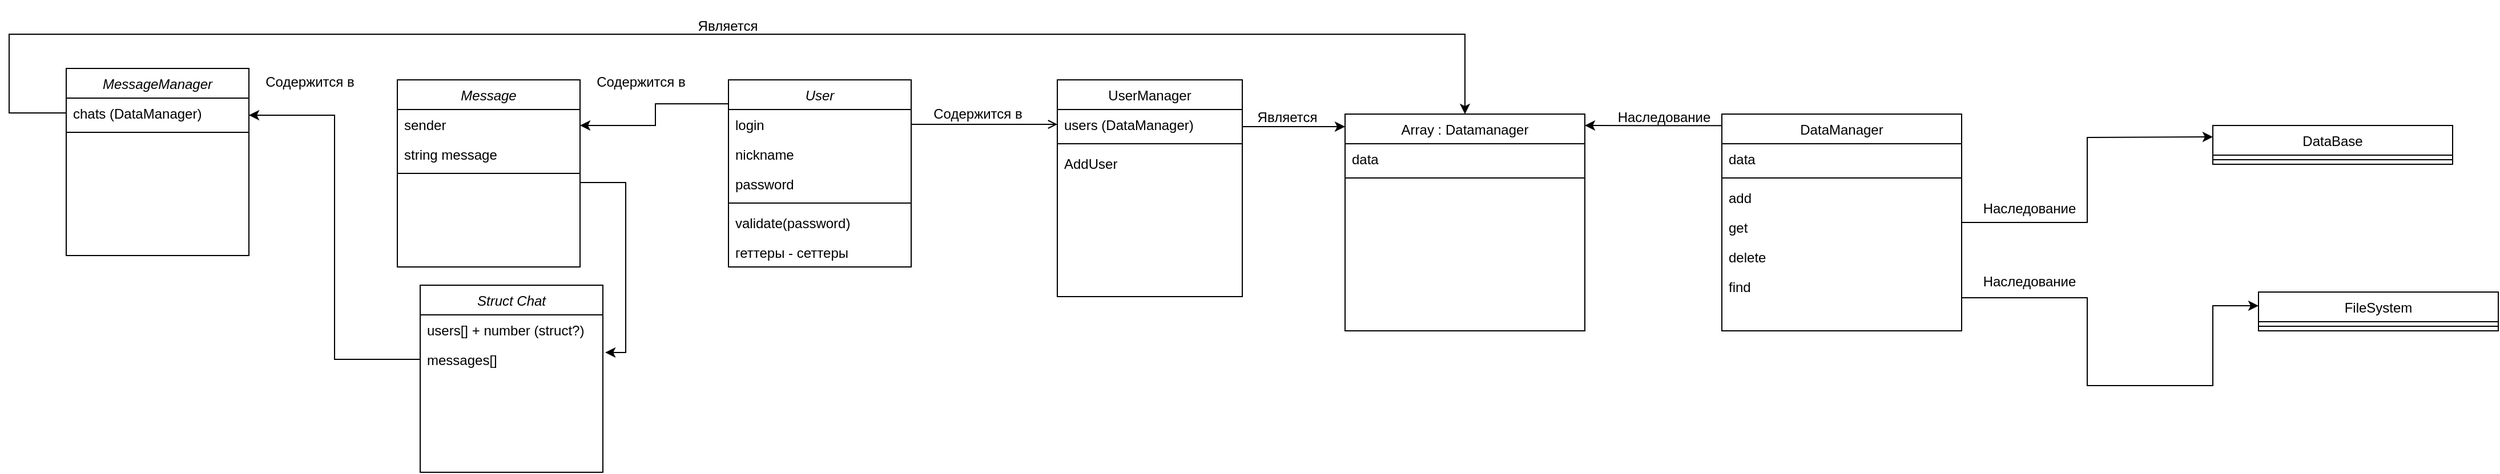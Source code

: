 <mxfile version="26.2.2">
  <diagram id="C5RBs43oDa-KdzZeNtuy" name="Page-1">
    <mxGraphModel dx="2255" dy="787" grid="1" gridSize="10" guides="1" tooltips="1" connect="1" arrows="1" fold="1" page="1" pageScale="1" pageWidth="827" pageHeight="1169" math="0" shadow="0">
      <root>
        <mxCell id="WIyWlLk6GJQsqaUBKTNV-0" />
        <mxCell id="WIyWlLk6GJQsqaUBKTNV-1" parent="WIyWlLk6GJQsqaUBKTNV-0" />
        <mxCell id="zkfFHV4jXpPFQw0GAbJ--0" value="User" style="swimlane;fontStyle=2;align=center;verticalAlign=top;childLayout=stackLayout;horizontal=1;startSize=26;horizontalStack=0;resizeParent=1;resizeLast=0;collapsible=1;marginBottom=0;rounded=0;shadow=0;strokeWidth=1;" parent="WIyWlLk6GJQsqaUBKTNV-1" vertex="1">
          <mxGeometry x="220" y="120" width="160" height="164" as="geometry">
            <mxRectangle x="220" y="120" width="160" height="26" as="alternateBounds" />
          </mxGeometry>
        </mxCell>
        <mxCell id="zkfFHV4jXpPFQw0GAbJ--1" value="login" style="text;align=left;verticalAlign=top;spacingLeft=4;spacingRight=4;overflow=hidden;rotatable=0;points=[[0,0.5],[1,0.5]];portConstraint=eastwest;" parent="zkfFHV4jXpPFQw0GAbJ--0" vertex="1">
          <mxGeometry y="26" width="160" height="26" as="geometry" />
        </mxCell>
        <mxCell id="zkfFHV4jXpPFQw0GAbJ--2" value="nickname" style="text;align=left;verticalAlign=top;spacingLeft=4;spacingRight=4;overflow=hidden;rotatable=0;points=[[0,0.5],[1,0.5]];portConstraint=eastwest;rounded=0;shadow=0;html=0;" parent="zkfFHV4jXpPFQw0GAbJ--0" vertex="1">
          <mxGeometry y="52" width="160" height="26" as="geometry" />
        </mxCell>
        <mxCell id="zkfFHV4jXpPFQw0GAbJ--3" value="password" style="text;align=left;verticalAlign=top;spacingLeft=4;spacingRight=4;overflow=hidden;rotatable=0;points=[[0,0.5],[1,0.5]];portConstraint=eastwest;rounded=0;shadow=0;html=0;" parent="zkfFHV4jXpPFQw0GAbJ--0" vertex="1">
          <mxGeometry y="78" width="160" height="26" as="geometry" />
        </mxCell>
        <mxCell id="zkfFHV4jXpPFQw0GAbJ--4" value="" style="line;html=1;strokeWidth=1;align=left;verticalAlign=middle;spacingTop=-1;spacingLeft=3;spacingRight=3;rotatable=0;labelPosition=right;points=[];portConstraint=eastwest;" parent="zkfFHV4jXpPFQw0GAbJ--0" vertex="1">
          <mxGeometry y="104" width="160" height="8" as="geometry" />
        </mxCell>
        <mxCell id="zkfFHV4jXpPFQw0GAbJ--5" value="validate(password)" style="text;align=left;verticalAlign=top;spacingLeft=4;spacingRight=4;overflow=hidden;rotatable=0;points=[[0,0.5],[1,0.5]];portConstraint=eastwest;" parent="zkfFHV4jXpPFQw0GAbJ--0" vertex="1">
          <mxGeometry y="112" width="160" height="26" as="geometry" />
        </mxCell>
        <mxCell id="7TftrQmajb-ajGZfy2fV-3" value="геттеры - сеттеры" style="text;align=left;verticalAlign=top;spacingLeft=4;spacingRight=4;overflow=hidden;rotatable=0;points=[[0,0.5],[1,0.5]];portConstraint=eastwest;" parent="zkfFHV4jXpPFQw0GAbJ--0" vertex="1">
          <mxGeometry y="138" width="160" height="26" as="geometry" />
        </mxCell>
        <mxCell id="zkfFHV4jXpPFQw0GAbJ--17" value="UserManager" style="swimlane;fontStyle=0;align=center;verticalAlign=top;childLayout=stackLayout;horizontal=1;startSize=26;horizontalStack=0;resizeParent=1;resizeLast=0;collapsible=1;marginBottom=0;rounded=0;shadow=0;strokeWidth=1;" parent="WIyWlLk6GJQsqaUBKTNV-1" vertex="1">
          <mxGeometry x="508" y="120" width="162" height="190" as="geometry">
            <mxRectangle x="508" y="120" width="160" height="26" as="alternateBounds" />
          </mxGeometry>
        </mxCell>
        <mxCell id="zkfFHV4jXpPFQw0GAbJ--19" value="users (DataManager)" style="text;align=left;verticalAlign=top;spacingLeft=4;spacingRight=4;overflow=hidden;rotatable=0;points=[[0,0.5],[1,0.5]];portConstraint=eastwest;rounded=0;shadow=0;html=0;" parent="zkfFHV4jXpPFQw0GAbJ--17" vertex="1">
          <mxGeometry y="26" width="162" height="26" as="geometry" />
        </mxCell>
        <mxCell id="zkfFHV4jXpPFQw0GAbJ--23" value="" style="line;html=1;strokeWidth=1;align=left;verticalAlign=middle;spacingTop=-1;spacingLeft=3;spacingRight=3;rotatable=0;labelPosition=right;points=[];portConstraint=eastwest;" parent="zkfFHV4jXpPFQw0GAbJ--17" vertex="1">
          <mxGeometry y="52" width="162" height="8" as="geometry" />
        </mxCell>
        <mxCell id="7TftrQmajb-ajGZfy2fV-8" value="AddUser" style="text;align=left;verticalAlign=top;spacingLeft=4;spacingRight=4;overflow=hidden;rotatable=0;points=[[0,0.5],[1,0.5]];portConstraint=eastwest;rounded=0;shadow=0;html=0;" parent="zkfFHV4jXpPFQw0GAbJ--17" vertex="1">
          <mxGeometry y="60" width="162" height="26" as="geometry" />
        </mxCell>
        <mxCell id="zkfFHV4jXpPFQw0GAbJ--26" value="" style="endArrow=open;shadow=0;strokeWidth=1;rounded=0;curved=0;endFill=1;edgeStyle=elbowEdgeStyle;elbow=vertical;entryX=0;entryY=0.5;entryDx=0;entryDy=0;" parent="WIyWlLk6GJQsqaUBKTNV-1" source="zkfFHV4jXpPFQw0GAbJ--0" target="zkfFHV4jXpPFQw0GAbJ--19" edge="1">
          <mxGeometry x="0.5" y="41" relative="1" as="geometry">
            <mxPoint x="380" y="192" as="sourcePoint" />
            <mxPoint x="540" y="192" as="targetPoint" />
            <mxPoint x="-40" y="32" as="offset" />
          </mxGeometry>
        </mxCell>
        <mxCell id="zkfFHV4jXpPFQw0GAbJ--27" value="" style="resizable=0;align=left;verticalAlign=bottom;labelBackgroundColor=none;fontSize=12;" parent="zkfFHV4jXpPFQw0GAbJ--26" connectable="0" vertex="1">
          <mxGeometry x="-1" relative="1" as="geometry">
            <mxPoint y="4" as="offset" />
          </mxGeometry>
        </mxCell>
        <mxCell id="zkfFHV4jXpPFQw0GAbJ--29" value="Содержится в" style="text;html=1;resizable=0;points=[];;align=center;verticalAlign=middle;labelBackgroundColor=none;rounded=0;shadow=0;strokeWidth=1;fontSize=12;" parent="zkfFHV4jXpPFQw0GAbJ--26" vertex="1" connectable="0">
          <mxGeometry x="0.5" y="49" relative="1" as="geometry">
            <mxPoint x="-38" y="40" as="offset" />
          </mxGeometry>
        </mxCell>
        <mxCell id="7TftrQmajb-ajGZfy2fV-10" value="Содержится в" style="text;html=1;resizable=0;points=[];;align=center;verticalAlign=middle;labelBackgroundColor=none;rounded=0;shadow=0;strokeWidth=1;fontSize=12;" parent="WIyWlLk6GJQsqaUBKTNV-1" vertex="1" connectable="0">
          <mxGeometry x="140" y="120" as="geometry">
            <mxPoint x="3" y="2" as="offset" />
          </mxGeometry>
        </mxCell>
        <mxCell id="7TftrQmajb-ajGZfy2fV-9" style="edgeStyle=orthogonalEdgeStyle;rounded=0;orthogonalLoop=1;jettySize=auto;html=1;" parent="WIyWlLk6GJQsqaUBKTNV-1" target="7TftrQmajb-ajGZfy2fV-12" edge="1">
          <mxGeometry relative="1" as="geometry">
            <mxPoint x="120" y="160" as="targetPoint" />
            <mxPoint x="220" y="140" as="sourcePoint" />
            <Array as="points">
              <mxPoint x="220" y="141" />
              <mxPoint x="156" y="141" />
              <mxPoint x="156" y="160" />
            </Array>
          </mxGeometry>
        </mxCell>
        <mxCell id="7TftrQmajb-ajGZfy2fV-11" value="Message" style="swimlane;fontStyle=2;align=center;verticalAlign=top;childLayout=stackLayout;horizontal=1;startSize=26;horizontalStack=0;resizeParent=1;resizeLast=0;collapsible=1;marginBottom=0;rounded=0;shadow=0;strokeWidth=1;" parent="WIyWlLk6GJQsqaUBKTNV-1" vertex="1">
          <mxGeometry x="-70" y="120" width="160" height="164" as="geometry">
            <mxRectangle x="220" y="120" width="160" height="26" as="alternateBounds" />
          </mxGeometry>
        </mxCell>
        <mxCell id="7TftrQmajb-ajGZfy2fV-12" value="sender" style="text;align=left;verticalAlign=top;spacingLeft=4;spacingRight=4;overflow=hidden;rotatable=0;points=[[0,0.5],[1,0.5]];portConstraint=eastwest;" parent="7TftrQmajb-ajGZfy2fV-11" vertex="1">
          <mxGeometry y="26" width="160" height="26" as="geometry" />
        </mxCell>
        <mxCell id="7TftrQmajb-ajGZfy2fV-14" value="string message" style="text;align=left;verticalAlign=top;spacingLeft=4;spacingRight=4;overflow=hidden;rotatable=0;points=[[0,0.5],[1,0.5]];portConstraint=eastwest;rounded=0;shadow=0;html=0;" parent="7TftrQmajb-ajGZfy2fV-11" vertex="1">
          <mxGeometry y="52" width="160" height="26" as="geometry" />
        </mxCell>
        <mxCell id="7TftrQmajb-ajGZfy2fV-15" value="" style="line;html=1;strokeWidth=1;align=left;verticalAlign=middle;spacingTop=-1;spacingLeft=3;spacingRight=3;rotatable=0;labelPosition=right;points=[];portConstraint=eastwest;" parent="7TftrQmajb-ajGZfy2fV-11" vertex="1">
          <mxGeometry y="78" width="160" height="8" as="geometry" />
        </mxCell>
        <mxCell id="7TftrQmajb-ajGZfy2fV-18" value="Содержится в" style="text;html=1;resizable=0;points=[];;align=center;verticalAlign=middle;labelBackgroundColor=none;rounded=0;shadow=0;strokeWidth=1;fontSize=12;" parent="WIyWlLk6GJQsqaUBKTNV-1" vertex="1" connectable="0">
          <mxGeometry x="-150" y="120" as="geometry">
            <mxPoint x="3" y="2" as="offset" />
          </mxGeometry>
        </mxCell>
        <mxCell id="7TftrQmajb-ajGZfy2fV-19" style="edgeStyle=orthogonalEdgeStyle;rounded=0;orthogonalLoop=1;jettySize=auto;html=1;entryX=1.013;entryY=0.269;entryDx=0;entryDy=0;entryPerimeter=0;" parent="WIyWlLk6GJQsqaUBKTNV-1" edge="1" target="oYED4PuONb2pn40a30mb-4">
          <mxGeometry relative="1" as="geometry">
            <mxPoint x="130" y="361" as="targetPoint" />
            <mxPoint x="90" y="210" as="sourcePoint" />
            <Array as="points">
              <mxPoint x="130" y="210" />
              <mxPoint x="130" y="359" />
            </Array>
          </mxGeometry>
        </mxCell>
        <mxCell id="7TftrQmajb-ajGZfy2fV-20" value="MessageManager" style="swimlane;fontStyle=2;align=center;verticalAlign=top;childLayout=stackLayout;horizontal=1;startSize=26;horizontalStack=0;resizeParent=1;resizeLast=0;collapsible=1;marginBottom=0;rounded=0;shadow=0;strokeWidth=1;" parent="WIyWlLk6GJQsqaUBKTNV-1" vertex="1">
          <mxGeometry x="-360" y="110" width="160" height="164" as="geometry">
            <mxRectangle x="220" y="120" width="160" height="26" as="alternateBounds" />
          </mxGeometry>
        </mxCell>
        <mxCell id="7TftrQmajb-ajGZfy2fV-21" value="chats (DataManager)" style="text;align=left;verticalAlign=top;spacingLeft=4;spacingRight=4;overflow=hidden;rotatable=0;points=[[0,0.5],[1,0.5]];portConstraint=eastwest;" parent="7TftrQmajb-ajGZfy2fV-20" vertex="1">
          <mxGeometry y="26" width="160" height="26" as="geometry" />
        </mxCell>
        <mxCell id="7TftrQmajb-ajGZfy2fV-24" value="" style="line;html=1;strokeWidth=1;align=left;verticalAlign=middle;spacingTop=-1;spacingLeft=3;spacingRight=3;rotatable=0;labelPosition=right;points=[];portConstraint=eastwest;" parent="7TftrQmajb-ajGZfy2fV-20" vertex="1">
          <mxGeometry y="52" width="160" height="8" as="geometry" />
        </mxCell>
        <mxCell id="7TftrQmajb-ajGZfy2fV-30" style="edgeStyle=orthogonalEdgeStyle;rounded=0;orthogonalLoop=1;jettySize=auto;html=1;" parent="WIyWlLk6GJQsqaUBKTNV-1" target="7TftrQmajb-ajGZfy2fV-25" edge="1">
          <mxGeometry relative="1" as="geometry">
            <mxPoint x="670" y="160" as="sourcePoint" />
            <Array as="points">
              <mxPoint x="670" y="161" />
            </Array>
          </mxGeometry>
        </mxCell>
        <mxCell id="7TftrQmajb-ajGZfy2fV-25" value="Array : Datamanager" style="swimlane;fontStyle=0;align=center;verticalAlign=top;childLayout=stackLayout;horizontal=1;startSize=26;horizontalStack=0;resizeParent=1;resizeLast=0;collapsible=1;marginBottom=0;rounded=0;shadow=0;strokeWidth=1;" parent="WIyWlLk6GJQsqaUBKTNV-1" vertex="1">
          <mxGeometry x="760" y="150" width="210" height="190" as="geometry">
            <mxRectangle x="508" y="120" width="160" height="26" as="alternateBounds" />
          </mxGeometry>
        </mxCell>
        <mxCell id="7TftrQmajb-ajGZfy2fV-26" value="data" style="text;align=left;verticalAlign=top;spacingLeft=4;spacingRight=4;overflow=hidden;rotatable=0;points=[[0,0.5],[1,0.5]];portConstraint=eastwest;rounded=0;shadow=0;html=0;" parent="7TftrQmajb-ajGZfy2fV-25" vertex="1">
          <mxGeometry y="26" width="210" height="26" as="geometry" />
        </mxCell>
        <mxCell id="7TftrQmajb-ajGZfy2fV-27" value="" style="line;html=1;strokeWidth=1;align=left;verticalAlign=middle;spacingTop=-1;spacingLeft=3;spacingRight=3;rotatable=0;labelPosition=right;points=[];portConstraint=eastwest;" parent="7TftrQmajb-ajGZfy2fV-25" vertex="1">
          <mxGeometry y="52" width="210" height="8" as="geometry" />
        </mxCell>
        <mxCell id="7TftrQmajb-ajGZfy2fV-31" value="Является" style="text;html=1;resizable=0;points=[];;align=center;verticalAlign=middle;labelBackgroundColor=none;rounded=0;shadow=0;strokeWidth=1;fontSize=12;" parent="WIyWlLk6GJQsqaUBKTNV-1" vertex="1" connectable="0">
          <mxGeometry x="640" y="130" as="geometry">
            <mxPoint x="69" y="23" as="offset" />
          </mxGeometry>
        </mxCell>
        <mxCell id="7TftrQmajb-ajGZfy2fV-37" style="edgeStyle=orthogonalEdgeStyle;rounded=0;orthogonalLoop=1;jettySize=auto;html=1;exitX=0;exitY=0.5;exitDx=0;exitDy=0;" parent="WIyWlLk6GJQsqaUBKTNV-1" source="7TftrQmajb-ajGZfy2fV-21" target="7TftrQmajb-ajGZfy2fV-25" edge="1">
          <mxGeometry relative="1" as="geometry">
            <mxPoint x="841" y="150" as="targetPoint" />
            <mxPoint x="-410" y="160" as="sourcePoint" />
            <Array as="points">
              <mxPoint x="-410" y="149" />
              <mxPoint x="-410" y="80" />
              <mxPoint x="865" y="80" />
            </Array>
          </mxGeometry>
        </mxCell>
        <mxCell id="7TftrQmajb-ajGZfy2fV-40" value="Является" style="text;html=1;resizable=0;points=[];;align=center;verticalAlign=middle;labelBackgroundColor=none;rounded=0;shadow=0;strokeWidth=1;fontSize=12;" parent="WIyWlLk6GJQsqaUBKTNV-1" vertex="1" connectable="0">
          <mxGeometry x="150" y="50" as="geometry">
            <mxPoint x="69" y="23" as="offset" />
          </mxGeometry>
        </mxCell>
        <mxCell id="7TftrQmajb-ajGZfy2fV-58" style="edgeStyle=orthogonalEdgeStyle;rounded=0;orthogonalLoop=1;jettySize=auto;html=1;entryX=1;entryY=0.5;entryDx=0;entryDy=0;exitX=0;exitY=0.053;exitDx=0;exitDy=0;exitPerimeter=0;" parent="WIyWlLk6GJQsqaUBKTNV-1" source="7TftrQmajb-ajGZfy2fV-51" edge="1">
          <mxGeometry relative="1" as="geometry">
            <mxPoint x="1010" y="160" as="sourcePoint" />
            <mxPoint x="970" y="160" as="targetPoint" />
          </mxGeometry>
        </mxCell>
        <mxCell id="7TftrQmajb-ajGZfy2fV-60" style="edgeStyle=orthogonalEdgeStyle;rounded=0;orthogonalLoop=1;jettySize=auto;html=1;" parent="WIyWlLk6GJQsqaUBKTNV-1" source="7TftrQmajb-ajGZfy2fV-51" edge="1">
          <mxGeometry relative="1" as="geometry">
            <mxPoint x="1520" y="170" as="targetPoint" />
          </mxGeometry>
        </mxCell>
        <mxCell id="7TftrQmajb-ajGZfy2fV-51" value="DataManager" style="swimlane;fontStyle=0;align=center;verticalAlign=top;childLayout=stackLayout;horizontal=1;startSize=26;horizontalStack=0;resizeParent=1;resizeLast=0;collapsible=1;marginBottom=0;rounded=0;shadow=0;strokeWidth=1;" parent="WIyWlLk6GJQsqaUBKTNV-1" vertex="1">
          <mxGeometry x="1090" y="150" width="210" height="190" as="geometry">
            <mxRectangle x="508" y="120" width="160" height="26" as="alternateBounds" />
          </mxGeometry>
        </mxCell>
        <mxCell id="7TftrQmajb-ajGZfy2fV-52" value="data" style="text;align=left;verticalAlign=top;spacingLeft=4;spacingRight=4;overflow=hidden;rotatable=0;points=[[0,0.5],[1,0.5]];portConstraint=eastwest;rounded=0;shadow=0;html=0;" parent="7TftrQmajb-ajGZfy2fV-51" vertex="1">
          <mxGeometry y="26" width="210" height="26" as="geometry" />
        </mxCell>
        <mxCell id="7TftrQmajb-ajGZfy2fV-53" value="" style="line;html=1;strokeWidth=1;align=left;verticalAlign=middle;spacingTop=-1;spacingLeft=3;spacingRight=3;rotatable=0;labelPosition=right;points=[];portConstraint=eastwest;" parent="7TftrQmajb-ajGZfy2fV-51" vertex="1">
          <mxGeometry y="52" width="210" height="8" as="geometry" />
        </mxCell>
        <mxCell id="7TftrQmajb-ajGZfy2fV-54" value="add" style="text;align=left;verticalAlign=top;spacingLeft=4;spacingRight=4;overflow=hidden;rotatable=0;points=[[0,0.5],[1,0.5]];portConstraint=eastwest;rounded=0;shadow=0;html=0;" parent="7TftrQmajb-ajGZfy2fV-51" vertex="1">
          <mxGeometry y="60" width="210" height="26" as="geometry" />
        </mxCell>
        <mxCell id="7TftrQmajb-ajGZfy2fV-55" value="get" style="text;align=left;verticalAlign=top;spacingLeft=4;spacingRight=4;overflow=hidden;rotatable=0;points=[[0,0.5],[1,0.5]];portConstraint=eastwest;rounded=0;shadow=0;html=0;" parent="7TftrQmajb-ajGZfy2fV-51" vertex="1">
          <mxGeometry y="86" width="210" height="26" as="geometry" />
        </mxCell>
        <mxCell id="7TftrQmajb-ajGZfy2fV-56" value="delete" style="text;align=left;verticalAlign=top;spacingLeft=4;spacingRight=4;overflow=hidden;rotatable=0;points=[[0,0.5],[1,0.5]];portConstraint=eastwest;rounded=0;shadow=0;html=0;" parent="7TftrQmajb-ajGZfy2fV-51" vertex="1">
          <mxGeometry y="112" width="210" height="26" as="geometry" />
        </mxCell>
        <mxCell id="7TftrQmajb-ajGZfy2fV-57" value="find" style="text;align=left;verticalAlign=top;spacingLeft=4;spacingRight=4;overflow=hidden;rotatable=0;points=[[0,0.5],[1,0.5]];portConstraint=eastwest;rounded=0;shadow=0;html=0;" parent="7TftrQmajb-ajGZfy2fV-51" vertex="1">
          <mxGeometry y="138" width="210" height="26" as="geometry" />
        </mxCell>
        <mxCell id="7TftrQmajb-ajGZfy2fV-59" value="Наследование" style="text;html=1;resizable=0;points=[];;align=center;verticalAlign=middle;labelBackgroundColor=none;rounded=0;shadow=0;strokeWidth=1;fontSize=12;" parent="WIyWlLk6GJQsqaUBKTNV-1" vertex="1" connectable="0">
          <mxGeometry x="970" y="130" as="geometry">
            <mxPoint x="69" y="23" as="offset" />
          </mxGeometry>
        </mxCell>
        <mxCell id="7TftrQmajb-ajGZfy2fV-61" style="edgeStyle=orthogonalEdgeStyle;rounded=0;orthogonalLoop=1;jettySize=auto;html=1;" parent="WIyWlLk6GJQsqaUBKTNV-1" edge="1">
          <mxGeometry relative="1" as="geometry">
            <mxPoint x="1560" y="318" as="targetPoint" />
            <mxPoint x="1300" y="310" as="sourcePoint" />
            <Array as="points">
              <mxPoint x="1410" y="311" />
              <mxPoint x="1410" y="388" />
              <mxPoint x="1520" y="388" />
              <mxPoint x="1520" y="318" />
            </Array>
          </mxGeometry>
        </mxCell>
        <mxCell id="7TftrQmajb-ajGZfy2fV-62" value="DataBase" style="swimlane;fontStyle=0;align=center;verticalAlign=top;childLayout=stackLayout;horizontal=1;startSize=26;horizontalStack=0;resizeParent=1;resizeLast=0;collapsible=1;marginBottom=0;rounded=0;shadow=0;strokeWidth=1;" parent="WIyWlLk6GJQsqaUBKTNV-1" vertex="1">
          <mxGeometry x="1520" y="160" width="210" height="34" as="geometry">
            <mxRectangle x="508" y="120" width="160" height="26" as="alternateBounds" />
          </mxGeometry>
        </mxCell>
        <mxCell id="7TftrQmajb-ajGZfy2fV-64" value="" style="line;html=1;strokeWidth=1;align=left;verticalAlign=middle;spacingTop=-1;spacingLeft=3;spacingRight=3;rotatable=0;labelPosition=right;points=[];portConstraint=eastwest;" parent="7TftrQmajb-ajGZfy2fV-62" vertex="1">
          <mxGeometry y="26" width="210" height="8" as="geometry" />
        </mxCell>
        <mxCell id="7TftrQmajb-ajGZfy2fV-69" value="FileSystem" style="swimlane;fontStyle=0;align=center;verticalAlign=top;childLayout=stackLayout;horizontal=1;startSize=26;horizontalStack=0;resizeParent=1;resizeLast=0;collapsible=1;marginBottom=0;rounded=0;shadow=0;strokeWidth=1;" parent="WIyWlLk6GJQsqaUBKTNV-1" vertex="1">
          <mxGeometry x="1560" y="306" width="210" height="34" as="geometry">
            <mxRectangle x="508" y="120" width="160" height="26" as="alternateBounds" />
          </mxGeometry>
        </mxCell>
        <mxCell id="7TftrQmajb-ajGZfy2fV-70" value="" style="line;html=1;strokeWidth=1;align=left;verticalAlign=middle;spacingTop=-1;spacingLeft=3;spacingRight=3;rotatable=0;labelPosition=right;points=[];portConstraint=eastwest;" parent="7TftrQmajb-ajGZfy2fV-69" vertex="1">
          <mxGeometry y="26" width="210" height="8" as="geometry" />
        </mxCell>
        <mxCell id="7TftrQmajb-ajGZfy2fV-71" value="Наследование" style="text;html=1;resizable=0;points=[];;align=center;verticalAlign=middle;labelBackgroundColor=none;rounded=0;shadow=0;strokeWidth=1;fontSize=12;" parent="WIyWlLk6GJQsqaUBKTNV-1" vertex="1" connectable="0">
          <mxGeometry x="1290" y="210" as="geometry">
            <mxPoint x="69" y="23" as="offset" />
          </mxGeometry>
        </mxCell>
        <mxCell id="7TftrQmajb-ajGZfy2fV-72" value="Наследование" style="text;html=1;resizable=0;points=[];;align=center;verticalAlign=middle;labelBackgroundColor=none;rounded=0;shadow=0;strokeWidth=1;fontSize=12;" parent="WIyWlLk6GJQsqaUBKTNV-1" vertex="1" connectable="0">
          <mxGeometry x="1290" y="274" as="geometry">
            <mxPoint x="69" y="23" as="offset" />
          </mxGeometry>
        </mxCell>
        <mxCell id="oYED4PuONb2pn40a30mb-1" value="Struct Chat" style="swimlane;fontStyle=2;align=center;verticalAlign=top;childLayout=stackLayout;horizontal=1;startSize=26;horizontalStack=0;resizeParent=1;resizeLast=0;collapsible=1;marginBottom=0;rounded=0;shadow=0;strokeWidth=1;" vertex="1" parent="WIyWlLk6GJQsqaUBKTNV-1">
          <mxGeometry x="-50" y="300" width="160" height="164" as="geometry">
            <mxRectangle x="220" y="120" width="160" height="26" as="alternateBounds" />
          </mxGeometry>
        </mxCell>
        <mxCell id="oYED4PuONb2pn40a30mb-2" value="users[] + number (struct?)" style="text;align=left;verticalAlign=top;spacingLeft=4;spacingRight=4;overflow=hidden;rotatable=0;points=[[0,0.5],[1,0.5]];portConstraint=eastwest;" vertex="1" parent="oYED4PuONb2pn40a30mb-1">
          <mxGeometry y="26" width="160" height="26" as="geometry" />
        </mxCell>
        <mxCell id="oYED4PuONb2pn40a30mb-4" value="messages[]" style="text;align=left;verticalAlign=top;spacingLeft=4;spacingRight=4;overflow=hidden;rotatable=0;points=[[0,0.5],[1,0.5]];portConstraint=eastwest;" vertex="1" parent="oYED4PuONb2pn40a30mb-1">
          <mxGeometry y="52" width="160" height="26" as="geometry" />
        </mxCell>
        <mxCell id="oYED4PuONb2pn40a30mb-5" style="edgeStyle=orthogonalEdgeStyle;rounded=0;orthogonalLoop=1;jettySize=auto;html=1;entryX=1;entryY=0.25;entryDx=0;entryDy=0;" edge="1" parent="WIyWlLk6GJQsqaUBKTNV-1" source="oYED4PuONb2pn40a30mb-4" target="7TftrQmajb-ajGZfy2fV-20">
          <mxGeometry relative="1" as="geometry" />
        </mxCell>
      </root>
    </mxGraphModel>
  </diagram>
</mxfile>
